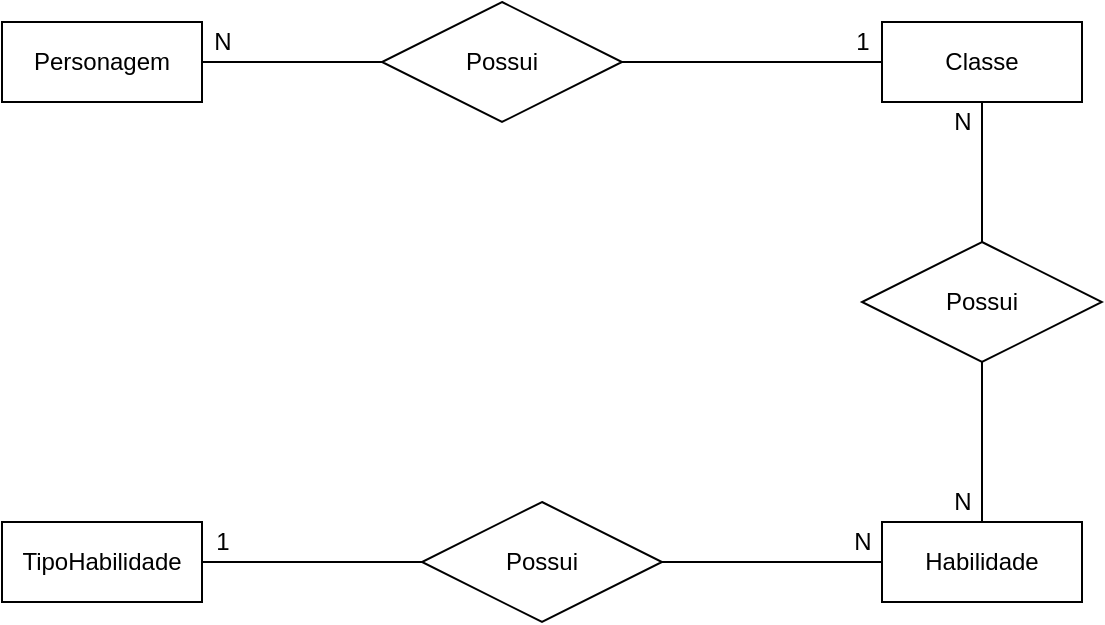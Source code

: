 <mxfile version="14.9.4" type="device" pages="2"><diagram name="Conceitual" id="AWVNOhFL3lGf8w3DgMRd"><mxGraphModel dx="868" dy="479" grid="1" gridSize="10" guides="1" tooltips="1" connect="1" arrows="1" fold="1" page="1" pageScale="1" pageWidth="850" pageHeight="1100" math="0" shadow="0"><root><mxCell id="0"/><mxCell id="1" parent="0"/><mxCell id="9HVkwGNn__neREmZsnOr-10" style="edgeStyle=orthogonalEdgeStyle;rounded=0;orthogonalLoop=1;jettySize=auto;html=1;endArrow=none;endFill=0;" parent="1" source="9HVkwGNn__neREmZsnOr-2" target="9HVkwGNn__neREmZsnOr-4" edge="1"><mxGeometry relative="1" as="geometry"/></mxCell><mxCell id="9HVkwGNn__neREmZsnOr-2" value="Possui" style="shape=rhombus;perimeter=rhombusPerimeter;whiteSpace=wrap;html=1;align=center;" parent="1" vertex="1"><mxGeometry x="280" y="70" width="120" height="60" as="geometry"/></mxCell><mxCell id="9HVkwGNn__neREmZsnOr-9" style="edgeStyle=orthogonalEdgeStyle;rounded=0;orthogonalLoop=1;jettySize=auto;html=1;endArrow=none;endFill=0;" parent="1" source="9HVkwGNn__neREmZsnOr-3" target="9HVkwGNn__neREmZsnOr-2" edge="1"><mxGeometry relative="1" as="geometry"/></mxCell><mxCell id="9HVkwGNn__neREmZsnOr-3" value="Personagem" style="whiteSpace=wrap;html=1;align=center;" parent="1" vertex="1"><mxGeometry x="90" y="80" width="100" height="40" as="geometry"/></mxCell><mxCell id="9HVkwGNn__neREmZsnOr-11" style="edgeStyle=orthogonalEdgeStyle;rounded=0;orthogonalLoop=1;jettySize=auto;html=1;endArrow=none;endFill=0;" parent="1" source="9HVkwGNn__neREmZsnOr-4" target="9HVkwGNn__neREmZsnOr-7" edge="1"><mxGeometry relative="1" as="geometry"/></mxCell><mxCell id="9HVkwGNn__neREmZsnOr-4" value="Classe" style="whiteSpace=wrap;html=1;align=center;" parent="1" vertex="1"><mxGeometry x="530" y="80" width="100" height="40" as="geometry"/></mxCell><mxCell id="9HVkwGNn__neREmZsnOr-13" style="edgeStyle=orthogonalEdgeStyle;rounded=0;orthogonalLoop=1;jettySize=auto;html=1;endArrow=none;endFill=0;" parent="1" source="9HVkwGNn__neREmZsnOr-5" target="9HVkwGNn__neREmZsnOr-8" edge="1"><mxGeometry relative="1" as="geometry"/></mxCell><mxCell id="9HVkwGNn__neREmZsnOr-5" value="Habilidade" style="whiteSpace=wrap;html=1;align=center;" parent="1" vertex="1"><mxGeometry x="530" y="330" width="100" height="40" as="geometry"/></mxCell><mxCell id="9HVkwGNn__neREmZsnOr-6" value="TipoHabilidade" style="whiteSpace=wrap;html=1;align=center;" parent="1" vertex="1"><mxGeometry x="90" y="330" width="100" height="40" as="geometry"/></mxCell><mxCell id="9HVkwGNn__neREmZsnOr-12" style="edgeStyle=orthogonalEdgeStyle;rounded=0;orthogonalLoop=1;jettySize=auto;html=1;endArrow=none;endFill=0;" parent="1" source="9HVkwGNn__neREmZsnOr-7" target="9HVkwGNn__neREmZsnOr-5" edge="1"><mxGeometry relative="1" as="geometry"/></mxCell><mxCell id="9HVkwGNn__neREmZsnOr-7" value="Possui" style="shape=rhombus;perimeter=rhombusPerimeter;whiteSpace=wrap;html=1;align=center;" parent="1" vertex="1"><mxGeometry x="520" y="190" width="120" height="60" as="geometry"/></mxCell><mxCell id="9HVkwGNn__neREmZsnOr-14" style="edgeStyle=orthogonalEdgeStyle;rounded=0;orthogonalLoop=1;jettySize=auto;html=1;endArrow=none;endFill=0;" parent="1" source="9HVkwGNn__neREmZsnOr-8" target="9HVkwGNn__neREmZsnOr-6" edge="1"><mxGeometry relative="1" as="geometry"/></mxCell><mxCell id="9HVkwGNn__neREmZsnOr-8" value="Possui" style="shape=rhombus;perimeter=rhombusPerimeter;whiteSpace=wrap;html=1;align=center;" parent="1" vertex="1"><mxGeometry x="300" y="320" width="120" height="60" as="geometry"/></mxCell><mxCell id="9HVkwGNn__neREmZsnOr-15" value="N" style="text;html=1;align=center;verticalAlign=middle;resizable=0;points=[];autosize=1;strokeColor=none;" parent="1" vertex="1"><mxGeometry x="190" y="80" width="20" height="20" as="geometry"/></mxCell><mxCell id="9HVkwGNn__neREmZsnOr-16" value="1" style="text;html=1;align=center;verticalAlign=middle;resizable=0;points=[];autosize=1;strokeColor=none;" parent="1" vertex="1"><mxGeometry x="510" y="80" width="20" height="20" as="geometry"/></mxCell><mxCell id="9HVkwGNn__neREmZsnOr-17" value="N" style="text;html=1;align=center;verticalAlign=middle;resizable=0;points=[];autosize=1;strokeColor=none;" parent="1" vertex="1"><mxGeometry x="560" y="120" width="20" height="20" as="geometry"/></mxCell><mxCell id="9HVkwGNn__neREmZsnOr-18" value="N" style="text;html=1;align=center;verticalAlign=middle;resizable=0;points=[];autosize=1;strokeColor=none;" parent="1" vertex="1"><mxGeometry x="560" y="310" width="20" height="20" as="geometry"/></mxCell><mxCell id="9HVkwGNn__neREmZsnOr-19" value="N" style="text;html=1;align=center;verticalAlign=middle;resizable=0;points=[];autosize=1;strokeColor=none;" parent="1" vertex="1"><mxGeometry x="510" y="330" width="20" height="20" as="geometry"/></mxCell><mxCell id="9HVkwGNn__neREmZsnOr-20" value="1" style="text;html=1;align=center;verticalAlign=middle;resizable=0;points=[];autosize=1;strokeColor=none;" parent="1" vertex="1"><mxGeometry x="190" y="330" width="20" height="20" as="geometry"/></mxCell></root></mxGraphModel></diagram><diagram name="Logico" id="xZFTy3gg9TQ2lCuPtTvb"><mxGraphModel dx="868" dy="479" grid="1" gridSize="10" guides="1" tooltips="1" connect="1" arrows="1" fold="1" page="1" pageScale="1" pageWidth="850" pageHeight="1100" math="0" shadow="0"><root><mxCell id="1ELafMyiwaO0nVaEzTXm-0"/><mxCell id="1ELafMyiwaO0nVaEzTXm-1" parent="1ELafMyiwaO0nVaEzTXm-0"/><mxCell id="anVoCJ4mMmqCuIW0xUqv-0" value="TipoHabilidade" style="shape=table;startSize=30;container=1;collapsible=1;childLayout=tableLayout;fixedRows=1;rowLines=0;fontStyle=1;align=center;resizeLast=1;" parent="1ELafMyiwaO0nVaEzTXm-1" vertex="1"><mxGeometry x="740" y="110" width="180" height="100" as="geometry"/></mxCell><mxCell id="anVoCJ4mMmqCuIW0xUqv-1" value="" style="shape=partialRectangle;collapsible=0;dropTarget=0;pointerEvents=0;fillColor=none;top=0;left=0;bottom=1;right=0;points=[[0,0.5],[1,0.5]];portConstraint=eastwest;" parent="anVoCJ4mMmqCuIW0xUqv-0" vertex="1"><mxGeometry y="30" width="180" height="30" as="geometry"/></mxCell><mxCell id="anVoCJ4mMmqCuIW0xUqv-2" value="PK" style="shape=partialRectangle;connectable=0;fillColor=none;top=0;left=0;bottom=0;right=0;fontStyle=1;overflow=hidden;" parent="anVoCJ4mMmqCuIW0xUqv-1" vertex="1"><mxGeometry width="30" height="30" as="geometry"/></mxCell><mxCell id="anVoCJ4mMmqCuIW0xUqv-3" value="IdTHabilidade" style="shape=partialRectangle;connectable=0;fillColor=none;top=0;left=0;bottom=0;right=0;align=left;spacingLeft=6;fontStyle=5;overflow=hidden;" parent="anVoCJ4mMmqCuIW0xUqv-1" vertex="1"><mxGeometry x="30" width="150" height="30" as="geometry"/></mxCell><mxCell id="anVoCJ4mMmqCuIW0xUqv-4" value="" style="shape=partialRectangle;collapsible=0;dropTarget=0;pointerEvents=0;fillColor=none;top=0;left=0;bottom=0;right=0;points=[[0,0.5],[1,0.5]];portConstraint=eastwest;" parent="anVoCJ4mMmqCuIW0xUqv-0" vertex="1"><mxGeometry y="60" width="180" height="30" as="geometry"/></mxCell><mxCell id="anVoCJ4mMmqCuIW0xUqv-5" value="" style="shape=partialRectangle;connectable=0;fillColor=none;top=0;left=0;bottom=0;right=0;editable=1;overflow=hidden;" parent="anVoCJ4mMmqCuIW0xUqv-4" vertex="1"><mxGeometry width="30" height="30" as="geometry"/></mxCell><mxCell id="anVoCJ4mMmqCuIW0xUqv-6" value="nomeTHabilidade" style="shape=partialRectangle;connectable=0;fillColor=none;top=0;left=0;bottom=0;right=0;align=left;spacingLeft=6;overflow=hidden;" parent="anVoCJ4mMmqCuIW0xUqv-4" vertex="1"><mxGeometry x="30" width="150" height="30" as="geometry"/></mxCell><mxCell id="anVoCJ4mMmqCuIW0xUqv-13" value="Habilidade" style="shape=table;startSize=30;container=1;collapsible=1;childLayout=tableLayout;fixedRows=1;rowLines=0;fontStyle=1;align=center;resizeLast=1;" parent="1ELafMyiwaO0nVaEzTXm-1" vertex="1"><mxGeometry x="500" y="70" width="180" height="130" as="geometry"/></mxCell><mxCell id="anVoCJ4mMmqCuIW0xUqv-14" value="" style="shape=partialRectangle;collapsible=0;dropTarget=0;pointerEvents=0;fillColor=none;top=0;left=0;bottom=0;right=0;points=[[0,0.5],[1,0.5]];portConstraint=eastwest;" parent="anVoCJ4mMmqCuIW0xUqv-13" vertex="1"><mxGeometry y="30" width="180" height="30" as="geometry"/></mxCell><mxCell id="anVoCJ4mMmqCuIW0xUqv-15" value="PK" style="shape=partialRectangle;connectable=0;fillColor=none;top=0;left=0;bottom=0;right=0;fontStyle=1;overflow=hidden;" parent="anVoCJ4mMmqCuIW0xUqv-14" vertex="1"><mxGeometry width="60" height="30" as="geometry"/></mxCell><mxCell id="anVoCJ4mMmqCuIW0xUqv-16" value="idHabilidade" style="shape=partialRectangle;connectable=0;fillColor=none;top=0;left=0;bottom=0;right=0;align=left;spacingLeft=6;fontStyle=5;overflow=hidden;" parent="anVoCJ4mMmqCuIW0xUqv-14" vertex="1"><mxGeometry x="60" width="120" height="30" as="geometry"/></mxCell><mxCell id="anVoCJ4mMmqCuIW0xUqv-17" value="" style="shape=partialRectangle;collapsible=0;dropTarget=0;pointerEvents=0;fillColor=none;top=0;left=0;bottom=1;right=0;points=[[0,0.5],[1,0.5]];portConstraint=eastwest;" parent="anVoCJ4mMmqCuIW0xUqv-13" vertex="1"><mxGeometry y="60" width="180" height="30" as="geometry"/></mxCell><mxCell id="anVoCJ4mMmqCuIW0xUqv-18" value="FK" style="shape=partialRectangle;connectable=0;fillColor=none;top=0;left=0;bottom=0;right=0;fontStyle=1;overflow=hidden;" parent="anVoCJ4mMmqCuIW0xUqv-17" vertex="1"><mxGeometry width="60" height="30" as="geometry"/></mxCell><mxCell id="anVoCJ4mMmqCuIW0xUqv-19" value="idTHabilidade" style="shape=partialRectangle;connectable=0;fillColor=none;top=0;left=0;bottom=0;right=0;align=left;spacingLeft=6;fontStyle=5;overflow=hidden;" parent="anVoCJ4mMmqCuIW0xUqv-17" vertex="1"><mxGeometry x="60" width="120" height="30" as="geometry"/></mxCell><mxCell id="anVoCJ4mMmqCuIW0xUqv-20" value="" style="shape=partialRectangle;collapsible=0;dropTarget=0;pointerEvents=0;fillColor=none;top=0;left=0;bottom=0;right=0;points=[[0,0.5],[1,0.5]];portConstraint=eastwest;" parent="anVoCJ4mMmqCuIW0xUqv-13" vertex="1"><mxGeometry y="90" width="180" height="30" as="geometry"/></mxCell><mxCell id="anVoCJ4mMmqCuIW0xUqv-21" value="" style="shape=partialRectangle;connectable=0;fillColor=none;top=0;left=0;bottom=0;right=0;editable=1;overflow=hidden;" parent="anVoCJ4mMmqCuIW0xUqv-20" vertex="1"><mxGeometry width="60" height="30" as="geometry"/></mxCell><mxCell id="anVoCJ4mMmqCuIW0xUqv-22" value="nomeHabilidade" style="shape=partialRectangle;connectable=0;fillColor=none;top=0;left=0;bottom=0;right=0;align=left;spacingLeft=6;overflow=hidden;" parent="anVoCJ4mMmqCuIW0xUqv-20" vertex="1"><mxGeometry x="60" width="120" height="30" as="geometry"/></mxCell><mxCell id="anVoCJ4mMmqCuIW0xUqv-26" value="Classe" style="shape=table;startSize=30;container=1;collapsible=1;childLayout=tableLayout;fixedRows=1;rowLines=0;fontStyle=1;align=center;resizeLast=1;" parent="1ELafMyiwaO0nVaEzTXm-1" vertex="1"><mxGeometry x="270" y="160" width="180" height="160" as="geometry"/></mxCell><mxCell id="anVoCJ4mMmqCuIW0xUqv-27" value="" style="shape=partialRectangle;collapsible=0;dropTarget=0;pointerEvents=0;fillColor=none;top=0;left=0;bottom=0;right=0;points=[[0,0.5],[1,0.5]];portConstraint=eastwest;" parent="anVoCJ4mMmqCuIW0xUqv-26" vertex="1"><mxGeometry y="30" width="180" height="30" as="geometry"/></mxCell><mxCell id="anVoCJ4mMmqCuIW0xUqv-28" value="PK" style="shape=partialRectangle;connectable=0;fillColor=none;top=0;left=0;bottom=0;right=0;fontStyle=1;overflow=hidden;" parent="anVoCJ4mMmqCuIW0xUqv-27" vertex="1"><mxGeometry width="60" height="30" as="geometry"/></mxCell><mxCell id="anVoCJ4mMmqCuIW0xUqv-29" value="idClasse" style="shape=partialRectangle;connectable=0;fillColor=none;top=0;left=0;bottom=0;right=0;align=left;spacingLeft=6;fontStyle=5;overflow=hidden;" parent="anVoCJ4mMmqCuIW0xUqv-27" vertex="1"><mxGeometry x="60" width="120" height="30" as="geometry"/></mxCell><mxCell id="fS_1mc_pxA2ubBfn-BLj-16" value="" style="shape=partialRectangle;collapsible=0;dropTarget=0;pointerEvents=0;fillColor=none;top=0;left=0;bottom=0;right=0;points=[[0,0.5],[1,0.5]];portConstraint=eastwest;" vertex="1" parent="anVoCJ4mMmqCuIW0xUqv-26"><mxGeometry y="60" width="180" height="30" as="geometry"/></mxCell><mxCell id="fS_1mc_pxA2ubBfn-BLj-17" value="FK" style="shape=partialRectangle;connectable=0;fillColor=none;top=0;left=0;bottom=0;right=0;fontStyle=1;overflow=hidden;" vertex="1" parent="fS_1mc_pxA2ubBfn-BLj-16"><mxGeometry width="60" height="30" as="geometry"/></mxCell><mxCell id="fS_1mc_pxA2ubBfn-BLj-18" value="idHabilidade" style="shape=partialRectangle;connectable=0;fillColor=none;top=0;left=0;bottom=0;right=0;align=left;spacingLeft=6;fontStyle=5;overflow=hidden;" vertex="1" parent="fS_1mc_pxA2ubBfn-BLj-16"><mxGeometry x="60" width="120" height="30" as="geometry"/></mxCell><mxCell id="anVoCJ4mMmqCuIW0xUqv-30" value="" style="shape=partialRectangle;collapsible=0;dropTarget=0;pointerEvents=0;fillColor=none;top=0;left=0;bottom=1;right=0;points=[[0,0.5],[1,0.5]];portConstraint=eastwest;" parent="anVoCJ4mMmqCuIW0xUqv-26" vertex="1"><mxGeometry y="90" width="180" height="30" as="geometry"/></mxCell><mxCell id="anVoCJ4mMmqCuIW0xUqv-31" value="FK" style="shape=partialRectangle;connectable=0;fillColor=none;top=0;left=0;bottom=0;right=0;fontStyle=1;overflow=hidden;" parent="anVoCJ4mMmqCuIW0xUqv-30" vertex="1"><mxGeometry width="60" height="30" as="geometry"/></mxCell><mxCell id="anVoCJ4mMmqCuIW0xUqv-32" value="idHabilidade2" style="shape=partialRectangle;connectable=0;fillColor=none;top=0;left=0;bottom=0;right=0;align=left;spacingLeft=6;fontStyle=5;overflow=hidden;" parent="anVoCJ4mMmqCuIW0xUqv-30" vertex="1"><mxGeometry x="60" width="120" height="30" as="geometry"/></mxCell><mxCell id="anVoCJ4mMmqCuIW0xUqv-33" value="" style="shape=partialRectangle;collapsible=0;dropTarget=0;pointerEvents=0;fillColor=none;top=0;left=0;bottom=0;right=0;points=[[0,0.5],[1,0.5]];portConstraint=eastwest;" parent="anVoCJ4mMmqCuIW0xUqv-26" vertex="1"><mxGeometry y="120" width="180" height="30" as="geometry"/></mxCell><mxCell id="anVoCJ4mMmqCuIW0xUqv-34" value="" style="shape=partialRectangle;connectable=0;fillColor=none;top=0;left=0;bottom=0;right=0;editable=1;overflow=hidden;" parent="anVoCJ4mMmqCuIW0xUqv-33" vertex="1"><mxGeometry width="60" height="30" as="geometry"/></mxCell><mxCell id="anVoCJ4mMmqCuIW0xUqv-35" value="nomeClasse" style="shape=partialRectangle;connectable=0;fillColor=none;top=0;left=0;bottom=0;right=0;align=left;spacingLeft=6;overflow=hidden;" parent="anVoCJ4mMmqCuIW0xUqv-33" vertex="1"><mxGeometry x="60" width="120" height="30" as="geometry"/></mxCell><mxCell id="P7FEHdfyGbkoqjs1q_HD-0" value="Personagem" style="shape=table;startSize=30;container=1;collapsible=1;childLayout=tableLayout;fixedRows=1;rowLines=0;fontStyle=1;align=center;resizeLast=1;" parent="1ELafMyiwaO0nVaEzTXm-1" vertex="1"><mxGeometry x="20" y="20" width="180" height="250" as="geometry"/></mxCell><mxCell id="P7FEHdfyGbkoqjs1q_HD-1" value="" style="shape=partialRectangle;collapsible=0;dropTarget=0;pointerEvents=0;fillColor=none;top=0;left=0;bottom=0;right=0;points=[[0,0.5],[1,0.5]];portConstraint=eastwest;" parent="P7FEHdfyGbkoqjs1q_HD-0" vertex="1"><mxGeometry y="30" width="180" height="30" as="geometry"/></mxCell><mxCell id="P7FEHdfyGbkoqjs1q_HD-2" value="PK" style="shape=partialRectangle;connectable=0;fillColor=none;top=0;left=0;bottom=0;right=0;fontStyle=1;overflow=hidden;" parent="P7FEHdfyGbkoqjs1q_HD-1" vertex="1"><mxGeometry width="60" height="30" as="geometry"/></mxCell><mxCell id="P7FEHdfyGbkoqjs1q_HD-3" value="idPersonagem" style="shape=partialRectangle;connectable=0;fillColor=none;top=0;left=0;bottom=0;right=0;align=left;spacingLeft=6;fontStyle=5;overflow=hidden;" parent="P7FEHdfyGbkoqjs1q_HD-1" vertex="1"><mxGeometry x="60" width="120" height="30" as="geometry"/></mxCell><mxCell id="P7FEHdfyGbkoqjs1q_HD-4" value="" style="shape=partialRectangle;collapsible=0;dropTarget=0;pointerEvents=0;fillColor=none;top=0;left=0;bottom=1;right=0;points=[[0,0.5],[1,0.5]];portConstraint=eastwest;" parent="P7FEHdfyGbkoqjs1q_HD-0" vertex="1"><mxGeometry y="60" width="180" height="30" as="geometry"/></mxCell><mxCell id="P7FEHdfyGbkoqjs1q_HD-5" value="FK" style="shape=partialRectangle;connectable=0;fillColor=none;top=0;left=0;bottom=0;right=0;fontStyle=1;overflow=hidden;" parent="P7FEHdfyGbkoqjs1q_HD-4" vertex="1"><mxGeometry width="60" height="30" as="geometry"/></mxCell><mxCell id="P7FEHdfyGbkoqjs1q_HD-6" value="idClasse" style="shape=partialRectangle;connectable=0;fillColor=none;top=0;left=0;bottom=0;right=0;align=left;spacingLeft=6;fontStyle=5;overflow=hidden;" parent="P7FEHdfyGbkoqjs1q_HD-4" vertex="1"><mxGeometry x="60" width="120" height="30" as="geometry"/></mxCell><mxCell id="P7FEHdfyGbkoqjs1q_HD-7" value="" style="shape=partialRectangle;collapsible=0;dropTarget=0;pointerEvents=0;fillColor=none;top=0;left=0;bottom=0;right=0;points=[[0,0.5],[1,0.5]];portConstraint=eastwest;" parent="P7FEHdfyGbkoqjs1q_HD-0" vertex="1"><mxGeometry y="90" width="180" height="30" as="geometry"/></mxCell><mxCell id="P7FEHdfyGbkoqjs1q_HD-8" value="" style="shape=partialRectangle;connectable=0;fillColor=none;top=0;left=0;bottom=0;right=0;editable=1;overflow=hidden;" parent="P7FEHdfyGbkoqjs1q_HD-7" vertex="1"><mxGeometry width="60" height="30" as="geometry"/></mxCell><mxCell id="P7FEHdfyGbkoqjs1q_HD-9" value="nomePersonagem" style="shape=partialRectangle;connectable=0;fillColor=none;top=0;left=0;bottom=0;right=0;align=left;spacingLeft=6;overflow=hidden;" parent="P7FEHdfyGbkoqjs1q_HD-7" vertex="1"><mxGeometry x="60" width="120" height="30" as="geometry"/></mxCell><mxCell id="P7FEHdfyGbkoqjs1q_HD-10" value="" style="shape=partialRectangle;collapsible=0;dropTarget=0;pointerEvents=0;fillColor=none;top=0;left=0;bottom=0;right=0;points=[[0,0.5],[1,0.5]];portConstraint=eastwest;" parent="P7FEHdfyGbkoqjs1q_HD-0" vertex="1"><mxGeometry y="120" width="180" height="30" as="geometry"/></mxCell><mxCell id="P7FEHdfyGbkoqjs1q_HD-11" value="" style="shape=partialRectangle;connectable=0;fillColor=none;top=0;left=0;bottom=0;right=0;editable=1;overflow=hidden;" parent="P7FEHdfyGbkoqjs1q_HD-10" vertex="1"><mxGeometry width="60" height="30" as="geometry"/></mxCell><mxCell id="P7FEHdfyGbkoqjs1q_HD-12" value="Cap.MaxVida" style="shape=partialRectangle;connectable=0;fillColor=none;top=0;left=0;bottom=0;right=0;align=left;spacingLeft=6;overflow=hidden;" parent="P7FEHdfyGbkoqjs1q_HD-10" vertex="1"><mxGeometry x="60" width="120" height="30" as="geometry"/></mxCell><mxCell id="7U5wN68MSsAM9hLdC2S7-0" value="" style="shape=partialRectangle;collapsible=0;dropTarget=0;pointerEvents=0;fillColor=none;top=0;left=0;bottom=0;right=0;points=[[0,0.5],[1,0.5]];portConstraint=eastwest;" parent="P7FEHdfyGbkoqjs1q_HD-0" vertex="1"><mxGeometry y="150" width="180" height="30" as="geometry"/></mxCell><mxCell id="7U5wN68MSsAM9hLdC2S7-1" value="" style="shape=partialRectangle;connectable=0;fillColor=none;top=0;left=0;bottom=0;right=0;editable=1;overflow=hidden;" parent="7U5wN68MSsAM9hLdC2S7-0" vertex="1"><mxGeometry width="60" height="30" as="geometry"/></mxCell><mxCell id="7U5wN68MSsAM9hLdC2S7-2" value="Cap.MaxMana" style="shape=partialRectangle;connectable=0;fillColor=none;top=0;left=0;bottom=0;right=0;align=left;spacingLeft=6;overflow=hidden;" parent="7U5wN68MSsAM9hLdC2S7-0" vertex="1"><mxGeometry x="60" width="120" height="30" as="geometry"/></mxCell><mxCell id="7U5wN68MSsAM9hLdC2S7-3" value="" style="shape=partialRectangle;collapsible=0;dropTarget=0;pointerEvents=0;fillColor=none;top=0;left=0;bottom=0;right=0;points=[[0,0.5],[1,0.5]];portConstraint=eastwest;" parent="P7FEHdfyGbkoqjs1q_HD-0" vertex="1"><mxGeometry y="180" width="180" height="30" as="geometry"/></mxCell><mxCell id="7U5wN68MSsAM9hLdC2S7-4" value="" style="shape=partialRectangle;connectable=0;fillColor=none;top=0;left=0;bottom=0;right=0;editable=1;overflow=hidden;" parent="7U5wN68MSsAM9hLdC2S7-3" vertex="1"><mxGeometry width="60" height="30" as="geometry"/></mxCell><mxCell id="7U5wN68MSsAM9hLdC2S7-5" value="DataAtt" style="shape=partialRectangle;connectable=0;fillColor=none;top=0;left=0;bottom=0;right=0;align=left;spacingLeft=6;overflow=hidden;" parent="7U5wN68MSsAM9hLdC2S7-3" vertex="1"><mxGeometry x="60" width="120" height="30" as="geometry"/></mxCell><mxCell id="7U5wN68MSsAM9hLdC2S7-6" value="" style="shape=partialRectangle;collapsible=0;dropTarget=0;pointerEvents=0;fillColor=none;top=0;left=0;bottom=0;right=0;points=[[0,0.5],[1,0.5]];portConstraint=eastwest;" parent="P7FEHdfyGbkoqjs1q_HD-0" vertex="1"><mxGeometry y="210" width="180" height="30" as="geometry"/></mxCell><mxCell id="7U5wN68MSsAM9hLdC2S7-7" value="" style="shape=partialRectangle;connectable=0;fillColor=none;top=0;left=0;bottom=0;right=0;editable=1;overflow=hidden;" parent="7U5wN68MSsAM9hLdC2S7-6" vertex="1"><mxGeometry width="60" height="30" as="geometry"/></mxCell><mxCell id="7U5wN68MSsAM9hLdC2S7-8" value="DataCriação" style="shape=partialRectangle;connectable=0;fillColor=none;top=0;left=0;bottom=0;right=0;align=left;spacingLeft=6;overflow=hidden;" parent="7U5wN68MSsAM9hLdC2S7-6" vertex="1"><mxGeometry x="60" width="120" height="30" as="geometry"/></mxCell><mxCell id="7U5wN68MSsAM9hLdC2S7-9" value="" style="edgeStyle=entityRelationEdgeStyle;fontSize=12;html=1;endArrow=ERoneToMany;entryX=1;entryY=0.5;entryDx=0;entryDy=0;exitX=0;exitY=0.5;exitDx=0;exitDy=0;" parent="1ELafMyiwaO0nVaEzTXm-1" source="anVoCJ4mMmqCuIW0xUqv-27" target="P7FEHdfyGbkoqjs1q_HD-4" edge="1"><mxGeometry width="100" height="100" relative="1" as="geometry"><mxPoint x="160" y="420" as="sourcePoint"/><mxPoint x="260" y="320" as="targetPoint"/></mxGeometry></mxCell><mxCell id="qdum9yXQONakMaCNrEfV-0" value="" style="edgeStyle=entityRelationEdgeStyle;fontSize=12;html=1;endArrow=ERoneToMany;entryX=1;entryY=0.5;entryDx=0;entryDy=0;exitX=0;exitY=0.5;exitDx=0;exitDy=0;" parent="1ELafMyiwaO0nVaEzTXm-1" source="anVoCJ4mMmqCuIW0xUqv-1" target="anVoCJ4mMmqCuIW0xUqv-17" edge="1"><mxGeometry width="100" height="100" relative="1" as="geometry"><mxPoint x="620" y="240" as="sourcePoint"/><mxPoint x="720" y="140" as="targetPoint"/></mxGeometry></mxCell><mxCell id="fS_1mc_pxA2ubBfn-BLj-0" value="Habilidade2" style="shape=table;startSize=30;container=1;collapsible=1;childLayout=tableLayout;fixedRows=1;rowLines=0;fontStyle=1;align=center;resizeLast=1;" vertex="1" parent="1ELafMyiwaO0nVaEzTXm-1"><mxGeometry x="500" y="240" width="180" height="130" as="geometry"/></mxCell><mxCell id="fS_1mc_pxA2ubBfn-BLj-1" value="" style="shape=partialRectangle;collapsible=0;dropTarget=0;pointerEvents=0;fillColor=none;top=0;left=0;bottom=0;right=0;points=[[0,0.5],[1,0.5]];portConstraint=eastwest;" vertex="1" parent="fS_1mc_pxA2ubBfn-BLj-0"><mxGeometry y="30" width="180" height="30" as="geometry"/></mxCell><mxCell id="fS_1mc_pxA2ubBfn-BLj-2" value="PK" style="shape=partialRectangle;connectable=0;fillColor=none;top=0;left=0;bottom=0;right=0;fontStyle=1;overflow=hidden;" vertex="1" parent="fS_1mc_pxA2ubBfn-BLj-1"><mxGeometry width="60" height="30" as="geometry"/></mxCell><mxCell id="fS_1mc_pxA2ubBfn-BLj-3" value="idHabilidade2" style="shape=partialRectangle;connectable=0;fillColor=none;top=0;left=0;bottom=0;right=0;align=left;spacingLeft=6;fontStyle=5;overflow=hidden;" vertex="1" parent="fS_1mc_pxA2ubBfn-BLj-1"><mxGeometry x="60" width="120" height="30" as="geometry"/></mxCell><mxCell id="fS_1mc_pxA2ubBfn-BLj-4" value="" style="shape=partialRectangle;collapsible=0;dropTarget=0;pointerEvents=0;fillColor=none;top=0;left=0;bottom=1;right=0;points=[[0,0.5],[1,0.5]];portConstraint=eastwest;" vertex="1" parent="fS_1mc_pxA2ubBfn-BLj-0"><mxGeometry y="60" width="180" height="30" as="geometry"/></mxCell><mxCell id="fS_1mc_pxA2ubBfn-BLj-5" value="FK" style="shape=partialRectangle;connectable=0;fillColor=none;top=0;left=0;bottom=0;right=0;fontStyle=1;overflow=hidden;" vertex="1" parent="fS_1mc_pxA2ubBfn-BLj-4"><mxGeometry width="60" height="30" as="geometry"/></mxCell><mxCell id="fS_1mc_pxA2ubBfn-BLj-6" value="idTHabilidade" style="shape=partialRectangle;connectable=0;fillColor=none;top=0;left=0;bottom=0;right=0;align=left;spacingLeft=6;fontStyle=5;overflow=hidden;" vertex="1" parent="fS_1mc_pxA2ubBfn-BLj-4"><mxGeometry x="60" width="120" height="30" as="geometry"/></mxCell><mxCell id="fS_1mc_pxA2ubBfn-BLj-7" value="" style="shape=partialRectangle;collapsible=0;dropTarget=0;pointerEvents=0;fillColor=none;top=0;left=0;bottom=0;right=0;points=[[0,0.5],[1,0.5]];portConstraint=eastwest;" vertex="1" parent="fS_1mc_pxA2ubBfn-BLj-0"><mxGeometry y="90" width="180" height="30" as="geometry"/></mxCell><mxCell id="fS_1mc_pxA2ubBfn-BLj-8" value="" style="shape=partialRectangle;connectable=0;fillColor=none;top=0;left=0;bottom=0;right=0;editable=1;overflow=hidden;" vertex="1" parent="fS_1mc_pxA2ubBfn-BLj-7"><mxGeometry width="60" height="30" as="geometry"/></mxCell><mxCell id="fS_1mc_pxA2ubBfn-BLj-9" value="nomeHabilidade2" style="shape=partialRectangle;connectable=0;fillColor=none;top=0;left=0;bottom=0;right=0;align=left;spacingLeft=6;overflow=hidden;" vertex="1" parent="fS_1mc_pxA2ubBfn-BLj-7"><mxGeometry x="60" width="120" height="30" as="geometry"/></mxCell><mxCell id="fS_1mc_pxA2ubBfn-BLj-10" value="" style="edgeStyle=entityRelationEdgeStyle;fontSize=12;html=1;endArrow=ERmany;startArrow=ERmany;entryX=1;entryY=0.5;entryDx=0;entryDy=0;" edge="1" parent="1ELafMyiwaO0nVaEzTXm-1" source="anVoCJ4mMmqCuIW0xUqv-14" target="fS_1mc_pxA2ubBfn-BLj-16"><mxGeometry width="100" height="100" relative="1" as="geometry"><mxPoint x="320" y="450" as="sourcePoint"/><mxPoint x="420" y="350" as="targetPoint"/></mxGeometry></mxCell><mxCell id="fS_1mc_pxA2ubBfn-BLj-11" value="" style="edgeStyle=entityRelationEdgeStyle;fontSize=12;html=1;endArrow=ERoneToMany;entryX=1;entryY=0.5;entryDx=0;entryDy=0;exitX=0;exitY=0.5;exitDx=0;exitDy=0;" edge="1" parent="1ELafMyiwaO0nVaEzTXm-1" source="anVoCJ4mMmqCuIW0xUqv-1" target="fS_1mc_pxA2ubBfn-BLj-4"><mxGeometry width="100" height="100" relative="1" as="geometry"><mxPoint x="780" y="230" as="sourcePoint"/><mxPoint x="730" y="320" as="targetPoint"/></mxGeometry></mxCell><mxCell id="fS_1mc_pxA2ubBfn-BLj-12" value="" style="edgeStyle=entityRelationEdgeStyle;fontSize=12;html=1;endArrow=ERmany;startArrow=ERmany;exitX=0;exitY=0.5;exitDx=0;exitDy=0;entryX=1;entryY=0.5;entryDx=0;entryDy=0;" edge="1" parent="1ELafMyiwaO0nVaEzTXm-1" source="fS_1mc_pxA2ubBfn-BLj-1" target="anVoCJ4mMmqCuIW0xUqv-30"><mxGeometry width="100" height="100" relative="1" as="geometry"><mxPoint x="540" y="275" as="sourcePoint"/><mxPoint x="450" y="270" as="targetPoint"/></mxGeometry></mxCell></root></mxGraphModel></diagram></mxfile>